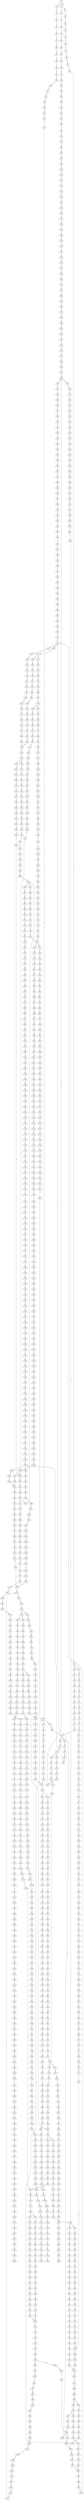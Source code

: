 strict digraph  {
	S0 -> S1 [ label = T ];
	S0 -> S2 [ label = G ];
	S0 -> S3 [ label = C ];
	S1 -> S4 [ label = C ];
	S2 -> S5 [ label = G ];
	S3 -> S6 [ label = A ];
	S4 -> S7 [ label = T ];
	S5 -> S8 [ label = C ];
	S6 -> S9 [ label = C ];
	S7 -> S10 [ label = C ];
	S8 -> S11 [ label = C ];
	S9 -> S12 [ label = G ];
	S10 -> S13 [ label = G ];
	S11 -> S14 [ label = T ];
	S12 -> S15 [ label = A ];
	S13 -> S16 [ label = G ];
	S14 -> S17 [ label = G ];
	S15 -> S18 [ label = G ];
	S16 -> S19 [ label = T ];
	S17 -> S20 [ label = T ];
	S18 -> S21 [ label = T ];
	S19 -> S22 [ label = T ];
	S20 -> S23 [ label = G ];
	S21 -> S24 [ label = G ];
	S22 -> S25 [ label = C ];
	S23 -> S26 [ label = C ];
	S24 -> S27 [ label = T ];
	S25 -> S28 [ label = A ];
	S26 -> S29 [ label = T ];
	S27 -> S30 [ label = C ];
	S28 -> S31 [ label = A ];
	S29 -> S32 [ label = A ];
	S30 -> S33 [ label = T ];
	S31 -> S34 [ label = G ];
	S32 -> S35 [ label = C ];
	S33 -> S36 [ label = T ];
	S33 -> S37 [ label = C ];
	S34 -> S38 [ label = A ];
	S35 -> S39 [ label = C ];
	S36 -> S40 [ label = C ];
	S37 -> S41 [ label = C ];
	S38 -> S42 [ label = C ];
	S39 -> S43 [ label = T ];
	S40 -> S44 [ label = G ];
	S41 -> S45 [ label = G ];
	S42 -> S46 [ label = C ];
	S43 -> S47 [ label = G ];
	S44 -> S48 [ label = G ];
	S45 -> S49 [ label = T ];
	S46 -> S50 [ label = T ];
	S47 -> S51 [ label = T ];
	S48 -> S52 [ label = T ];
	S49 -> S53 [ label = T ];
	S50 -> S54 [ label = T ];
	S51 -> S55 [ label = C ];
	S52 -> S56 [ label = C ];
	S53 -> S57 [ label = C ];
	S54 -> S58 [ label = T ];
	S55 -> S59 [ label = C ];
	S56 -> S60 [ label = C ];
	S57 -> S61 [ label = C ];
	S58 -> S62 [ label = T ];
	S59 -> S63 [ label = T ];
	S60 -> S64 [ label = T ];
	S61 -> S65 [ label = T ];
	S62 -> S66 [ label = T ];
	S63 -> S67 [ label = T ];
	S64 -> S68 [ label = T ];
	S65 -> S69 [ label = T ];
	S66 -> S70 [ label = G ];
	S67 -> S71 [ label = G ];
	S68 -> S72 [ label = G ];
	S69 -> S73 [ label = A ];
	S70 -> S74 [ label = A ];
	S71 -> S75 [ label = A ];
	S71 -> S76 [ label = T ];
	S72 -> S77 [ label = A ];
	S73 -> S78 [ label = A ];
	S74 -> S79 [ label = A ];
	S75 -> S80 [ label = A ];
	S76 -> S81 [ label = A ];
	S77 -> S82 [ label = A ];
	S78 -> S83 [ label = A ];
	S79 -> S84 [ label = C ];
	S80 -> S85 [ label = C ];
	S81 -> S86 [ label = G ];
	S82 -> S85 [ label = C ];
	S83 -> S87 [ label = C ];
	S84 -> S88 [ label = A ];
	S85 -> S89 [ label = T ];
	S85 -> S90 [ label = A ];
	S86 -> S91 [ label = G ];
	S87 -> S92 [ label = A ];
	S88 -> S93 [ label = G ];
	S89 -> S94 [ label = T ];
	S90 -> S95 [ label = G ];
	S91 -> S96 [ label = A ];
	S92 -> S97 [ label = G ];
	S93 -> S98 [ label = T ];
	S94 -> S99 [ label = C ];
	S95 -> S100 [ label = G ];
	S96 -> S101 [ label = G ];
	S97 -> S102 [ label = G ];
	S98 -> S103 [ label = T ];
	S99 -> S104 [ label = A ];
	S100 -> S105 [ label = G ];
	S100 -> S106 [ label = T ];
	S101 -> S107 [ label = A ];
	S102 -> S108 [ label = T ];
	S103 -> S109 [ label = G ];
	S104 -> S110 [ label = A ];
	S105 -> S111 [ label = T ];
	S106 -> S112 [ label = C ];
	S107 -> S113 [ label = G ];
	S108 -> S114 [ label = C ];
	S109 -> S115 [ label = A ];
	S110 -> S116 [ label = C ];
	S111 -> S117 [ label = C ];
	S112 -> S118 [ label = C ];
	S113 -> S119 [ label = G ];
	S114 -> S120 [ label = T ];
	S115 -> S121 [ label = C ];
	S116 -> S122 [ label = C ];
	S116 -> S123 [ label = T ];
	S117 -> S124 [ label = C ];
	S118 -> S125 [ label = C ];
	S119 -> S126 [ label = T ];
	S120 -> S127 [ label = C ];
	S121 -> S128 [ label = T ];
	S122 -> S129 [ label = G ];
	S123 -> S130 [ label = G ];
	S124 -> S131 [ label = G ];
	S125 -> S132 [ label = T ];
	S126 -> S133 [ label = C ];
	S127 -> S134 [ label = T ];
	S128 -> S135 [ label = G ];
	S129 -> S136 [ label = G ];
	S130 -> S137 [ label = G ];
	S130 -> S138 [ label = C ];
	S131 -> S139 [ label = C ];
	S132 -> S140 [ label = T ];
	S133 -> S141 [ label = C ];
	S134 -> S142 [ label = C ];
	S135 -> S143 [ label = T ];
	S136 -> S144 [ label = C ];
	S137 -> S145 [ label = C ];
	S138 -> S146 [ label = C ];
	S139 -> S147 [ label = C ];
	S140 -> S148 [ label = C ];
	S141 -> S149 [ label = C ];
	S142 -> S150 [ label = C ];
	S143 -> S151 [ label = A ];
	S144 -> S152 [ label = C ];
	S145 -> S153 [ label = C ];
	S146 -> S154 [ label = C ];
	S147 -> S155 [ label = G ];
	S148 -> S156 [ label = T ];
	S148 -> S157 [ label = G ];
	S149 -> S158 [ label = A ];
	S149 -> S159 [ label = G ];
	S150 -> S160 [ label = G ];
	S151 -> S161 [ label = C ];
	S152 -> S162 [ label = C ];
	S153 -> S163 [ label = C ];
	S154 -> S164 [ label = T ];
	S155 -> S165 [ label = C ];
	S155 -> S166 [ label = G ];
	S156 -> S167 [ label = C ];
	S157 -> S168 [ label = C ];
	S158 -> S169 [ label = G ];
	S159 -> S170 [ label = G ];
	S160 -> S171 [ label = T ];
	S161 -> S172 [ label = A ];
	S162 -> S173 [ label = A ];
	S163 -> S174 [ label = A ];
	S164 -> S175 [ label = A ];
	S165 -> S176 [ label = A ];
	S166 -> S177 [ label = A ];
	S167 -> S178 [ label = G ];
	S168 -> S179 [ label = A ];
	S169 -> S180 [ label = A ];
	S170 -> S181 [ label = A ];
	S171 -> S182 [ label = A ];
	S172 -> S183 [ label = C ];
	S173 -> S184 [ label = G ];
	S174 -> S185 [ label = G ];
	S175 -> S186 [ label = G ];
	S176 -> S187 [ label = C ];
	S177 -> S188 [ label = A ];
	S178 -> S189 [ label = T ];
	S179 -> S190 [ label = C ];
	S180 -> S191 [ label = G ];
	S181 -> S192 [ label = G ];
	S182 -> S193 [ label = C ];
	S183 -> S194 [ label = T ];
	S184 -> S195 [ label = T ];
	S185 -> S196 [ label = G ];
	S186 -> S197 [ label = G ];
	S187 -> S198 [ label = G ];
	S188 -> S199 [ label = C ];
	S189 -> S200 [ label = A ];
	S190 -> S201 [ label = G ];
	S191 -> S202 [ label = C ];
	S192 -> S203 [ label = G ];
	S193 -> S204 [ label = A ];
	S194 -> S205 [ label = T ];
	S195 -> S206 [ label = T ];
	S196 -> S207 [ label = T ];
	S197 -> S208 [ label = T ];
	S198 -> S209 [ label = C ];
	S199 -> S210 [ label = T ];
	S200 -> S211 [ label = C ];
	S201 -> S212 [ label = T ];
	S202 -> S213 [ label = C ];
	S203 -> S214 [ label = C ];
	S204 -> S215 [ label = T ];
	S205 -> S216 [ label = G ];
	S206 -> S217 [ label = G ];
	S207 -> S218 [ label = G ];
	S208 -> S219 [ label = G ];
	S209 -> S220 [ label = G ];
	S210 -> S221 [ label = G ];
	S211 -> S222 [ label = G ];
	S212 -> S223 [ label = G ];
	S213 -> S224 [ label = A ];
	S214 -> S225 [ label = G ];
	S215 -> S226 [ label = G ];
	S216 -> S227 [ label = G ];
	S217 -> S228 [ label = T ];
	S218 -> S229 [ label = C ];
	S218 -> S230 [ label = G ];
	S219 -> S231 [ label = T ];
	S220 -> S232 [ label = C ];
	S221 -> S233 [ label = C ];
	S222 -> S234 [ label = G ];
	S223 -> S235 [ label = G ];
	S224 -> S236 [ label = C ];
	S225 -> S237 [ label = T ];
	S226 -> S238 [ label = G ];
	S227 -> S239 [ label = A ];
	S228 -> S240 [ label = G ];
	S229 -> S241 [ label = G ];
	S230 -> S242 [ label = G ];
	S231 -> S243 [ label = G ];
	S232 -> S244 [ label = A ];
	S233 -> S245 [ label = A ];
	S234 -> S246 [ label = C ];
	S235 -> S247 [ label = C ];
	S236 -> S248 [ label = G ];
	S237 -> S249 [ label = G ];
	S238 -> S250 [ label = C ];
	S239 -> S251 [ label = G ];
	S240 -> S252 [ label = C ];
	S241 -> S253 [ label = C ];
	S242 -> S254 [ label = C ];
	S243 -> S255 [ label = C ];
	S244 -> S256 [ label = G ];
	S245 -> S257 [ label = A ];
	S246 -> S258 [ label = T ];
	S247 -> S259 [ label = G ];
	S248 -> S260 [ label = G ];
	S249 -> S261 [ label = G ];
	S250 -> S262 [ label = G ];
	S251 -> S263 [ label = A ];
	S252 -> S264 [ label = G ];
	S253 -> S265 [ label = G ];
	S254 -> S266 [ label = T ];
	S255 -> S267 [ label = G ];
	S256 -> S268 [ label = C ];
	S257 -> S269 [ label = C ];
	S258 -> S270 [ label = A ];
	S259 -> S271 [ label = T ];
	S260 -> S272 [ label = T ];
	S261 -> S273 [ label = T ];
	S262 -> S274 [ label = C ];
	S263 -> S275 [ label = C ];
	S264 -> S276 [ label = T ];
	S265 -> S277 [ label = T ];
	S266 -> S278 [ label = T ];
	S267 -> S279 [ label = T ];
	S268 -> S280 [ label = C ];
	S269 -> S281 [ label = C ];
	S270 -> S282 [ label = C ];
	S271 -> S283 [ label = C ];
	S272 -> S284 [ label = T ];
	S273 -> S285 [ label = A ];
	S274 -> S286 [ label = C ];
	S275 -> S287 [ label = C ];
	S276 -> S288 [ label = C ];
	S277 -> S289 [ label = C ];
	S278 -> S290 [ label = C ];
	S279 -> S291 [ label = C ];
	S280 -> S292 [ label = G ];
	S281 -> S293 [ label = A ];
	S282 -> S294 [ label = T ];
	S283 -> S295 [ label = C ];
	S284 -> S296 [ label = A ];
	S285 -> S297 [ label = T ];
	S286 -> S298 [ label = C ];
	S287 -> S299 [ label = C ];
	S288 -> S300 [ label = G ];
	S289 -> S301 [ label = G ];
	S290 -> S302 [ label = G ];
	S291 -> S303 [ label = G ];
	S292 -> S304 [ label = G ];
	S293 -> S305 [ label = G ];
	S294 -> S306 [ label = G ];
	S295 -> S307 [ label = C ];
	S296 -> S308 [ label = C ];
	S297 -> S309 [ label = G ];
	S298 -> S310 [ label = C ];
	S299 -> S311 [ label = C ];
	S300 -> S312 [ label = A ];
	S301 -> S313 [ label = T ];
	S302 -> S314 [ label = A ];
	S303 -> S312 [ label = A ];
	S304 -> S315 [ label = C ];
	S304 -> S316 [ label = T ];
	S305 -> S317 [ label = A ];
	S306 -> S318 [ label = G ];
	S307 -> S319 [ label = C ];
	S308 -> S320 [ label = T ];
	S309 -> S321 [ label = A ];
	S310 -> S322 [ label = C ];
	S311 -> S323 [ label = C ];
	S312 -> S324 [ label = A ];
	S313 -> S325 [ label = G ];
	S314 -> S326 [ label = A ];
	S315 -> S327 [ label = A ];
	S316 -> S328 [ label = G ];
	S317 -> S329 [ label = A ];
	S318 -> S330 [ label = T ];
	S319 -> S331 [ label = A ];
	S320 -> S332 [ label = G ];
	S321 -> S333 [ label = G ];
	S322 -> S334 [ label = A ];
	S323 -> S335 [ label = C ];
	S324 -> S336 [ label = C ];
	S325 -> S337 [ label = C ];
	S326 -> S338 [ label = C ];
	S327 -> S339 [ label = C ];
	S328 -> S340 [ label = G ];
	S329 -> S341 [ label = C ];
	S330 -> S342 [ label = G ];
	S331 -> S343 [ label = C ];
	S332 -> S344 [ label = C ];
	S333 -> S345 [ label = C ];
	S334 -> S346 [ label = C ];
	S335 -> S347 [ label = T ];
	S336 -> S348 [ label = C ];
	S336 -> S349 [ label = A ];
	S337 -> S350 [ label = A ];
	S338 -> S351 [ label = A ];
	S339 -> S352 [ label = T ];
	S340 -> S353 [ label = A ];
	S341 -> S354 [ label = A ];
	S342 -> S355 [ label = C ];
	S343 -> S356 [ label = T ];
	S344 -> S357 [ label = A ];
	S345 -> S358 [ label = G ];
	S346 -> S359 [ label = T ];
	S347 -> S360 [ label = T ];
	S348 -> S361 [ label = T ];
	S349 -> S362 [ label = C ];
	S350 -> S363 [ label = T ];
	S351 -> S364 [ label = C ];
	S352 -> S365 [ label = T ];
	S353 -> S366 [ label = A ];
	S354 -> S367 [ label = G ];
	S355 -> S368 [ label = T ];
	S356 -> S369 [ label = T ];
	S357 -> S370 [ label = G ];
	S358 -> S371 [ label = G ];
	S359 -> S372 [ label = T ];
	S360 -> S373 [ label = C ];
	S361 -> S374 [ label = T ];
	S362 -> S375 [ label = C ];
	S363 -> S376 [ label = C ];
	S364 -> S377 [ label = G ];
	S365 -> S378 [ label = C ];
	S366 -> S379 [ label = G ];
	S367 -> S380 [ label = C ];
	S368 -> S381 [ label = A ];
	S369 -> S382 [ label = G ];
	S370 -> S383 [ label = A ];
	S371 -> S384 [ label = T ];
	S372 -> S385 [ label = T ];
	S373 -> S386 [ label = A ];
	S374 -> S387 [ label = C ];
	S375 -> S388 [ label = C ];
	S376 -> S389 [ label = C ];
	S377 -> S390 [ label = C ];
	S378 -> S391 [ label = A ];
	S379 -> S392 [ label = A ];
	S380 -> S393 [ label = C ];
	S381 -> S394 [ label = C ];
	S382 -> S395 [ label = A ];
	S383 -> S396 [ label = C ];
	S384 -> S397 [ label = C ];
	S385 -> S398 [ label = A ];
	S386 -> S399 [ label = G ];
	S387 -> S400 [ label = G ];
	S388 -> S401 [ label = G ];
	S389 -> S402 [ label = G ];
	S390 -> S403 [ label = G ];
	S391 -> S404 [ label = G ];
	S392 -> S405 [ label = A ];
	S393 -> S406 [ label = G ];
	S394 -> S407 [ label = T ];
	S395 -> S408 [ label = G ];
	S396 -> S409 [ label = G ];
	S397 -> S410 [ label = G ];
	S398 -> S411 [ label = G ];
	S399 -> S412 [ label = A ];
	S400 -> S413 [ label = T ];
	S401 -> S414 [ label = T ];
	S402 -> S415 [ label = C ];
	S403 -> S416 [ label = C ];
	S404 -> S417 [ label = C ];
	S405 -> S418 [ label = C ];
	S406 -> S419 [ label = T ];
	S407 -> S420 [ label = G ];
	S408 -> S421 [ label = C ];
	S409 -> S422 [ label = G ];
	S410 -> S423 [ label = C ];
	S411 -> S424 [ label = C ];
	S412 -> S425 [ label = G ];
	S413 -> S426 [ label = A ];
	S414 -> S427 [ label = A ];
	S415 -> S428 [ label = A ];
	S416 -> S429 [ label = A ];
	S417 -> S430 [ label = C ];
	S418 -> S431 [ label = G ];
	S419 -> S432 [ label = C ];
	S420 -> S433 [ label = T ];
	S421 -> S434 [ label = C ];
	S422 -> S435 [ label = A ];
	S423 -> S436 [ label = A ];
	S424 -> S437 [ label = C ];
	S425 -> S438 [ label = G ];
	S426 -> S439 [ label = C ];
	S427 -> S440 [ label = C ];
	S428 -> S441 [ label = C ];
	S429 -> S442 [ label = C ];
	S430 -> S443 [ label = G ];
	S431 -> S444 [ label = G ];
	S432 -> S445 [ label = C ];
	S433 -> S446 [ label = A ];
	S434 -> S447 [ label = G ];
	S435 -> S448 [ label = C ];
	S436 -> S449 [ label = C ];
	S437 -> S450 [ label = G ];
	S438 -> S451 [ label = T ];
	S439 -> S452 [ label = T ];
	S440 -> S453 [ label = G ];
	S441 -> S454 [ label = G ];
	S442 -> S455 [ label = G ];
	S443 -> S456 [ label = C ];
	S444 -> S457 [ label = C ];
	S445 -> S458 [ label = T ];
	S446 -> S459 [ label = A ];
	S447 -> S460 [ label = C ];
	S448 -> S461 [ label = A ];
	S449 -> S462 [ label = G ];
	S450 -> S463 [ label = T ];
	S451 -> S464 [ label = C ];
	S452 -> S465 [ label = T ];
	S453 -> S466 [ label = T ];
	S454 -> S467 [ label = T ];
	S455 -> S468 [ label = T ];
	S456 -> S469 [ label = C ];
	S457 -> S470 [ label = A ];
	S458 -> S471 [ label = C ];
	S459 -> S472 [ label = C ];
	S460 -> S473 [ label = C ];
	S461 -> S474 [ label = C ];
	S462 -> S475 [ label = C ];
	S463 -> S476 [ label = C ];
	S464 -> S477 [ label = C ];
	S465 -> S478 [ label = C ];
	S466 -> S479 [ label = C ];
	S467 -> S480 [ label = C ];
	S468 -> S481 [ label = C ];
	S469 -> S482 [ label = C ];
	S470 -> S483 [ label = C ];
	S471 -> S484 [ label = T ];
	S472 -> S485 [ label = A ];
	S473 -> S486 [ label = C ];
	S474 -> S487 [ label = A ];
	S475 -> S488 [ label = G ];
	S476 -> S489 [ label = C ];
	S477 -> S490 [ label = C ];
	S478 -> S491 [ label = A ];
	S479 -> S492 [ label = C ];
	S480 -> S493 [ label = G ];
	S481 -> S494 [ label = C ];
	S482 -> S495 [ label = C ];
	S483 -> S496 [ label = C ];
	S483 -> S497 [ label = T ];
	S484 -> S498 [ label = G ];
	S485 -> S499 [ label = C ];
	S486 -> S500 [ label = C ];
	S487 -> S501 [ label = C ];
	S488 -> S502 [ label = C ];
	S489 -> S503 [ label = C ];
	S490 -> S504 [ label = T ];
	S491 -> S505 [ label = A ];
	S492 -> S506 [ label = A ];
	S493 -> S507 [ label = A ];
	S494 -> S508 [ label = A ];
	S495 -> S509 [ label = T ];
	S496 -> S510 [ label = G ];
	S497 -> S511 [ label = G ];
	S498 -> S512 [ label = T ];
	S499 -> S513 [ label = A ];
	S500 -> S509 [ label = T ];
	S501 -> S514 [ label = C ];
	S502 -> S515 [ label = G ];
	S503 -> S516 [ label = A ];
	S504 -> S517 [ label = T ];
	S505 -> S518 [ label = G ];
	S506 -> S519 [ label = G ];
	S507 -> S520 [ label = G ];
	S508 -> S521 [ label = G ];
	S509 -> S522 [ label = T ];
	S509 -> S523 [ label = C ];
	S510 -> S524 [ label = G ];
	S511 -> S525 [ label = G ];
	S512 -> S526 [ label = C ];
	S513 -> S527 [ label = C ];
	S514 -> S528 [ label = T ];
	S515 -> S529 [ label = G ];
	S516 -> S530 [ label = C ];
	S517 -> S148 [ label = C ];
	S518 -> S531 [ label = C ];
	S519 -> S532 [ label = C ];
	S520 -> S533 [ label = C ];
	S521 -> S534 [ label = C ];
	S522 -> S535 [ label = C ];
	S523 -> S536 [ label = C ];
	S524 -> S537 [ label = G ];
	S525 -> S538 [ label = G ];
	S526 -> S539 [ label = G ];
	S527 -> S540 [ label = G ];
	S528 -> S541 [ label = C ];
	S529 -> S542 [ label = C ];
	S530 -> S543 [ label = C ];
	S531 -> S544 [ label = G ];
	S532 -> S545 [ label = G ];
	S533 -> S546 [ label = G ];
	S534 -> S547 [ label = T ];
	S534 -> S545 [ label = G ];
	S535 -> S548 [ label = A ];
	S536 -> S549 [ label = A ];
	S537 -> S550 [ label = A ];
	S538 -> S551 [ label = A ];
	S539 -> S552 [ label = T ];
	S540 -> S553 [ label = C ];
	S541 -> S554 [ label = T ];
	S542 -> S555 [ label = T ];
	S543 -> S556 [ label = A ];
	S544 -> S557 [ label = A ];
	S545 -> S558 [ label = A ];
	S546 -> S559 [ label = A ];
	S547 -> S560 [ label = T ];
	S548 -> S561 [ label = C ];
	S549 -> S562 [ label = C ];
	S550 -> S563 [ label = A ];
	S551 -> S564 [ label = A ];
	S552 -> S565 [ label = G ];
	S553 -> S566 [ label = T ];
	S554 -> S567 [ label = A ];
	S555 -> S568 [ label = G ];
	S556 -> S569 [ label = C ];
	S557 -> S570 [ label = G ];
	S558 -> S571 [ label = G ];
	S559 -> S572 [ label = G ];
	S560 -> S573 [ label = C ];
	S561 -> S574 [ label = G ];
	S562 -> S575 [ label = C ];
	S563 -> S576 [ label = T ];
	S564 -> S577 [ label = C ];
	S565 -> S578 [ label = G ];
	S566 -> S579 [ label = C ];
	S567 -> S580 [ label = G ];
	S568 -> S581 [ label = G ];
	S569 -> S582 [ label = C ];
	S570 -> S583 [ label = T ];
	S571 -> S584 [ label = T ];
	S572 -> S585 [ label = T ];
	S573 -> S586 [ label = A ];
	S574 -> S587 [ label = C ];
	S575 -> S588 [ label = C ];
	S576 -> S589 [ label = T ];
	S577 -> S590 [ label = T ];
	S578 -> S591 [ label = T ];
	S579 -> S592 [ label = C ];
	S580 -> S593 [ label = A ];
	S581 -> S594 [ label = A ];
	S582 -> S595 [ label = G ];
	S583 -> S596 [ label = C ];
	S584 -> S597 [ label = C ];
	S585 -> S598 [ label = C ];
	S586 -> S599 [ label = C ];
	S587 -> S600 [ label = T ];
	S588 -> S601 [ label = G ];
	S589 -> S602 [ label = G ];
	S590 -> S603 [ label = G ];
	S591 -> S604 [ label = A ];
	S592 -> S605 [ label = T ];
	S593 -> S606 [ label = A ];
	S594 -> S607 [ label = A ];
	S595 -> S608 [ label = A ];
	S596 -> S609 [ label = C ];
	S597 -> S610 [ label = C ];
	S597 -> S611 [ label = T ];
	S598 -> S612 [ label = G ];
	S599 -> S613 [ label = G ];
	S600 -> S614 [ label = C ];
	S601 -> S615 [ label = C ];
	S602 -> S616 [ label = A ];
	S603 -> S617 [ label = G ];
	S605 -> S618 [ label = A ];
	S606 -> S619 [ label = C ];
	S607 -> S620 [ label = T ];
	S608 -> S621 [ label = T ];
	S609 -> S622 [ label = C ];
	S610 -> S622 [ label = C ];
	S611 -> S623 [ label = C ];
	S612 -> S624 [ label = A ];
	S613 -> S625 [ label = C ];
	S614 -> S626 [ label = C ];
	S615 -> S627 [ label = C ];
	S616 -> S628 [ label = A ];
	S617 -> S629 [ label = A ];
	S618 -> S630 [ label = G ];
	S619 -> S631 [ label = G ];
	S620 -> S632 [ label = G ];
	S621 -> S633 [ label = C ];
	S622 -> S634 [ label = T ];
	S622 -> S635 [ label = G ];
	S623 -> S636 [ label = G ];
	S624 -> S637 [ label = A ];
	S625 -> S638 [ label = C ];
	S626 -> S639 [ label = G ];
	S627 -> S640 [ label = G ];
	S628 -> S641 [ label = C ];
	S629 -> S642 [ label = C ];
	S630 -> S643 [ label = A ];
	S631 -> S644 [ label = A ];
	S632 -> S645 [ label = G ];
	S633 -> S646 [ label = G ];
	S634 -> S647 [ label = C ];
	S635 -> S648 [ label = C ];
	S636 -> S649 [ label = T ];
	S637 -> S650 [ label = C ];
	S638 -> S651 [ label = C ];
	S639 -> S652 [ label = G ];
	S640 -> S653 [ label = G ];
	S641 -> S654 [ label = C ];
	S642 -> S655 [ label = C ];
	S643 -> S656 [ label = A ];
	S644 -> S657 [ label = G ];
	S645 -> S658 [ label = G ];
	S646 -> S659 [ label = G ];
	S647 -> S660 [ label = C ];
	S648 -> S661 [ label = C ];
	S649 -> S662 [ label = C ];
	S650 -> S663 [ label = C ];
	S651 -> S664 [ label = T ];
	S652 -> S665 [ label = T ];
	S653 -> S666 [ label = T ];
	S654 -> S667 [ label = C ];
	S655 -> S668 [ label = C ];
	S656 -> S669 [ label = C ];
	S657 -> S670 [ label = G ];
	S658 -> S671 [ label = G ];
	S659 -> S672 [ label = T ];
	S660 -> S673 [ label = G ];
	S661 -> S674 [ label = T ];
	S662 -> S675 [ label = T ];
	S663 -> S676 [ label = T ];
	S664 -> S677 [ label = T ];
	S665 -> S678 [ label = T ];
	S666 -> S679 [ label = C ];
	S667 -> S680 [ label = G ];
	S668 -> S681 [ label = G ];
	S669 -> S682 [ label = T ];
	S670 -> S683 [ label = T ];
	S671 -> S684 [ label = T ];
	S672 -> S685 [ label = T ];
	S673 -> S686 [ label = G ];
	S674 -> S687 [ label = G ];
	S675 -> S688 [ label = G ];
	S676 -> S689 [ label = G ];
	S677 -> S690 [ label = C ];
	S678 -> S691 [ label = G ];
	S679 -> S692 [ label = C ];
	S680 -> S693 [ label = T ];
	S681 -> S694 [ label = T ];
	S682 -> S695 [ label = T ];
	S683 -> S696 [ label = G ];
	S684 -> S697 [ label = C ];
	S685 -> S698 [ label = C ];
	S686 -> S699 [ label = T ];
	S687 -> S700 [ label = T ];
	S688 -> S701 [ label = T ];
	S689 -> S702 [ label = T ];
	S690 -> S703 [ label = A ];
	S691 -> S704 [ label = C ];
	S692 -> S705 [ label = C ];
	S693 -> S706 [ label = C ];
	S694 -> S707 [ label = C ];
	S695 -> S708 [ label = C ];
	S696 -> S709 [ label = T ];
	S697 -> S710 [ label = C ];
	S698 -> S711 [ label = C ];
	S699 -> S712 [ label = C ];
	S700 -> S713 [ label = C ];
	S701 -> S714 [ label = T ];
	S702 -> S715 [ label = C ];
	S703 -> S716 [ label = T ];
	S704 -> S717 [ label = A ];
	S705 -> S718 [ label = A ];
	S706 -> S719 [ label = T ];
	S707 -> S720 [ label = T ];
	S708 -> S721 [ label = A ];
	S709 -> S722 [ label = C ];
	S710 -> S723 [ label = G ];
	S711 -> S724 [ label = A ];
	S712 -> S725 [ label = T ];
	S713 -> S726 [ label = G ];
	S714 -> S727 [ label = C ];
	S715 -> S728 [ label = G ];
	S716 -> S729 [ label = C ];
	S717 -> S730 [ label = C ];
	S718 -> S731 [ label = G ];
	S719 -> S732 [ label = C ];
	S720 -> S733 [ label = C ];
	S721 -> S734 [ label = A ];
	S722 -> S735 [ label = C ];
	S723 -> S736 [ label = C ];
	S724 -> S737 [ label = G ];
	S725 -> S738 [ label = G ];
	S726 -> S739 [ label = C ];
	S727 -> S740 [ label = C ];
	S728 -> S741 [ label = C ];
	S729 -> S742 [ label = C ];
	S730 -> S743 [ label = T ];
	S731 -> S744 [ label = T ];
	S732 -> S745 [ label = G ];
	S733 -> S745 [ label = G ];
	S734 -> S116 [ label = C ];
	S735 -> S746 [ label = C ];
	S736 -> S747 [ label = C ];
	S737 -> S748 [ label = T ];
	S738 -> S749 [ label = G ];
	S739 -> S750 [ label = G ];
	S740 -> S751 [ label = G ];
	S741 -> S752 [ label = G ];
	S742 -> S753 [ label = A ];
	S743 -> S754 [ label = G ];
	S744 -> S755 [ label = G ];
	S745 -> S756 [ label = G ];
	S746 -> S757 [ label = T ];
	S747 -> S155 [ label = G ];
	S748 -> S758 [ label = G ];
	S749 -> S759 [ label = A ];
	S750 -> S760 [ label = C ];
	S751 -> S761 [ label = T ];
	S752 -> S760 [ label = C ];
	S753 -> S762 [ label = G ];
	S754 -> S763 [ label = G ];
	S755 -> S764 [ label = G ];
	S756 -> S765 [ label = C ];
	S757 -> S766 [ label = G ];
	S758 -> S767 [ label = G ];
	S759 -> S768 [ label = G ];
	S760 -> S769 [ label = G ];
	S760 -> S770 [ label = A ];
	S761 -> S771 [ label = G ];
	S762 -> S772 [ label = A ];
	S763 -> S773 [ label = T ];
	S764 -> S774 [ label = T ];
	S765 -> S775 [ label = A ];
	S766 -> S776 [ label = T ];
	S767 -> S777 [ label = T ];
	S768 -> S778 [ label = G ];
	S769 -> S779 [ label = A ];
	S770 -> S780 [ label = A ];
	S771 -> S781 [ label = G ];
	S772 -> S782 [ label = A ];
	S773 -> S783 [ label = C ];
	S774 -> S784 [ label = C ];
	S775 -> S785 [ label = C ];
	S776 -> S786 [ label = C ];
	S777 -> S787 [ label = C ];
	S778 -> S788 [ label = G ];
	S779 -> S789 [ label = G ];
	S780 -> S790 [ label = C ];
	S781 -> S791 [ label = C ];
	S782 -> S792 [ label = C ];
	S783 -> S793 [ label = G ];
	S784 -> S794 [ label = G ];
	S785 -> S795 [ label = C ];
	S786 -> S796 [ label = C ];
	S787 -> S794 [ label = G ];
	S788 -> S797 [ label = T ];
	S789 -> S798 [ label = C ];
	S790 -> S799 [ label = C ];
	S791 -> S800 [ label = C ];
	S792 -> S801 [ label = C ];
	S793 -> S802 [ label = T ];
	S794 -> S803 [ label = T ];
	S795 -> S804 [ label = G ];
	S796 -> S805 [ label = T ];
	S797 -> S806 [ label = G ];
	S798 -> S807 [ label = A ];
	S799 -> S808 [ label = C ];
	S800 -> S809 [ label = C ];
	S801 -> S810 [ label = A ];
	S801 -> S811 [ label = G ];
	S802 -> S812 [ label = C ];
	S803 -> S813 [ label = C ];
	S804 -> S814 [ label = A ];
	S805 -> S815 [ label = A ];
	S806 -> S816 [ label = T ];
	S807 -> S817 [ label = G ];
	S808 -> S818 [ label = G ];
	S809 -> S819 [ label = G ];
	S810 -> S820 [ label = G ];
	S810 -> S821 [ label = C ];
	S811 -> S822 [ label = G ];
	S812 -> S823 [ label = C ];
	S813 -> S824 [ label = C ];
	S814 -> S825 [ label = G ];
	S814 -> S826 [ label = A ];
	S815 -> S827 [ label = C ];
	S816 -> S828 [ label = T ];
	S817 -> S829 [ label = T ];
	S818 -> S830 [ label = T ];
	S819 -> S831 [ label = T ];
	S820 -> S832 [ label = A ];
	S821 -> S833 [ label = C ];
	S822 -> S834 [ label = A ];
	S823 -> S835 [ label = G ];
	S824 -> S835 [ label = G ];
	S825 -> S836 [ label = T ];
	S826 -> S837 [ label = T ];
	S827 -> S838 [ label = T ];
	S828 -> S839 [ label = C ];
	S829 -> S840 [ label = G ];
	S830 -> S841 [ label = A ];
	S831 -> S842 [ label = C ];
	S832 -> S843 [ label = C ];
	S833 -> S844 [ label = A ];
	S834 -> S845 [ label = C ];
	S835 -> S846 [ label = T ];
	S836 -> S847 [ label = C ];
	S837 -> S848 [ label = G ];
	S838 -> S849 [ label = A ];
	S839 -> S850 [ label = C ];
	S840 -> S851 [ label = C ];
	S841 -> S852 [ label = C ];
	S842 -> S853 [ label = C ];
	S843 -> S854 [ label = T ];
	S844 -> S855 [ label = C ];
	S845 -> S856 [ label = G ];
	S846 -> S857 [ label = C ];
	S847 -> S858 [ label = C ];
	S848 -> S859 [ label = T ];
	S849 -> S860 [ label = C ];
	S850 -> S861 [ label = A ];
	S851 -> S862 [ label = A ];
	S852 -> S863 [ label = A ];
	S853 -> S864 [ label = A ];
	S854 -> S865 [ label = C ];
	S855 -> S866 [ label = C ];
	S856 -> S867 [ label = C ];
	S857 -> S868 [ label = A ];
	S858 -> S869 [ label = A ];
	S858 -> S870 [ label = T ];
	S859 -> S871 [ label = A ];
	S860 -> S872 [ label = C ];
	S861 -> S873 [ label = G ];
	S862 -> S874 [ label = A ];
	S863 -> S875 [ label = G ];
	S864 -> S876 [ label = G ];
	S865 -> S877 [ label = C ];
	S866 -> S878 [ label = C ];
	S867 -> S879 [ label = C ];
	S868 -> S880 [ label = C ];
	S869 -> S881 [ label = G ];
	S870 -> S882 [ label = C ];
	S871 -> S883 [ label = G ];
	S872 -> S884 [ label = A ];
	S873 -> S885 [ label = C ];
	S874 -> S886 [ label = C ];
	S875 -> S887 [ label = C ];
	S876 -> S888 [ label = T ];
	S877 -> S889 [ label = C ];
	S878 -> S890 [ label = C ];
	S879 -> S891 [ label = C ];
	S880 -> S892 [ label = C ];
	S881 -> S893 [ label = T ];
	S881 -> S894 [ label = C ];
	S882 -> S895 [ label = G ];
	S883 -> S896 [ label = T ];
	S884 -> S897 [ label = G ];
	S885 -> S898 [ label = A ];
	S886 -> S899 [ label = A ];
	S887 -> S900 [ label = A ];
	S888 -> S901 [ label = A ];
	S889 -> S902 [ label = A ];
	S890 -> S903 [ label = T ];
	S891 -> S904 [ label = A ];
	S892 -> S905 [ label = C ];
	S892 -> S906 [ label = G ];
	S893 -> S907 [ label = A ];
	S894 -> S908 [ label = T ];
	S895 -> S909 [ label = A ];
	S896 -> S910 [ label = T ];
	S897 -> S911 [ label = G ];
	S898 -> S912 [ label = G ];
	S899 -> S913 [ label = G ];
	S900 -> S914 [ label = G ];
	S901 -> S915 [ label = G ];
	S902 -> S916 [ label = T ];
	S903 -> S917 [ label = T ];
	S904 -> S918 [ label = T ];
	S905 -> S919 [ label = T ];
	S906 -> S920 [ label = A ];
	S907 -> S921 [ label = G ];
	S908 -> S922 [ label = T ];
	S909 -> S923 [ label = A ];
	S910 -> S924 [ label = T ];
	S911 -> S925 [ label = A ];
	S912 -> S926 [ label = A ];
	S913 -> S927 [ label = C ];
	S914 -> S928 [ label = G ];
	S915 -> S929 [ label = C ];
	S916 -> S930 [ label = C ];
	S917 -> S931 [ label = C ];
	S918 -> S932 [ label = C ];
	S919 -> S933 [ label = G ];
	S920 -> S934 [ label = A ];
	S920 -> S935 [ label = G ];
	S921 -> S936 [ label = G ];
	S922 -> S573 [ label = C ];
	S923 -> S937 [ label = C ];
	S924 -> S938 [ label = C ];
	S925 -> S939 [ label = G ];
	S926 -> S940 [ label = T ];
	S927 -> S941 [ label = T ];
	S928 -> S942 [ label = T ];
	S929 -> S943 [ label = T ];
	S930 -> S944 [ label = T ];
	S931 -> S945 [ label = C ];
	S931 -> S946 [ label = G ];
	S932 -> S947 [ label = G ];
	S933 -> S948 [ label = T ];
	S934 -> S949 [ label = T ];
	S935 -> S950 [ label = T ];
	S936 -> S951 [ label = G ];
	S937 -> S952 [ label = T ];
	S938 -> S953 [ label = A ];
	S939 -> S954 [ label = A ];
	S940 -> S955 [ label = A ];
	S941 -> S956 [ label = A ];
	S942 -> S957 [ label = G ];
	S943 -> S958 [ label = C ];
	S944 -> S959 [ label = G ];
	S945 -> S960 [ label = T ];
	S946 -> S961 [ label = A ];
	S947 -> S962 [ label = T ];
	S948 -> S963 [ label = C ];
	S949 -> S964 [ label = C ];
	S950 -> S965 [ label = C ];
	S951 -> S966 [ label = T ];
	S952 -> S967 [ label = T ];
	S953 -> S968 [ label = C ];
	S954 -> S969 [ label = G ];
	S955 -> S970 [ label = A ];
	S956 -> S971 [ label = C ];
	S957 -> S972 [ label = C ];
	S958 -> S973 [ label = C ];
	S959 -> S974 [ label = C ];
	S960 -> S975 [ label = G ];
	S961 -> S976 [ label = T ];
	S962 -> S977 [ label = C ];
	S963 -> S978 [ label = C ];
	S964 -> S979 [ label = C ];
	S965 -> S858 [ label = C ];
	S966 -> S980 [ label = C ];
	S967 -> S981 [ label = C ];
	S968 -> S982 [ label = T ];
	S969 -> S983 [ label = T ];
	S970 -> S984 [ label = A ];
	S971 -> S985 [ label = G ];
	S972 -> S986 [ label = A ];
	S973 -> S987 [ label = A ];
	S974 -> S988 [ label = C ];
	S975 -> S989 [ label = T ];
	S976 -> S990 [ label = C ];
	S977 -> S991 [ label = C ];
	S978 -> S992 [ label = T ];
	S979 -> S993 [ label = T ];
	S980 -> S994 [ label = A ];
	S981 -> S995 [ label = A ];
	S982 -> S996 [ label = C ];
	S983 -> S997 [ label = C ];
	S984 -> S998 [ label = A ];
	S985 -> S999 [ label = A ];
	S986 -> S1000 [ label = C ];
	S987 -> S1001 [ label = C ];
	S988 -> S1002 [ label = A ];
	S989 -> S1003 [ label = C ];
	S990 -> S1004 [ label = G ];
	S991 -> S1005 [ label = T ];
	S992 -> S1006 [ label = T ];
	S993 -> S1007 [ label = C ];
	S994 -> S1008 [ label = C ];
	S995 -> S1009 [ label = A ];
	S996 -> S1010 [ label = C ];
	S997 -> S1011 [ label = A ];
	S998 -> S1012 [ label = A ];
	S999 -> S1013 [ label = G ];
	S1000 -> S1014 [ label = G ];
	S1001 -> S1015 [ label = C ];
	S1002 -> S1016 [ label = G ];
	S1003 -> S1017 [ label = C ];
	S1004 -> S1018 [ label = T ];
	S1005 -> S1019 [ label = C ];
	S1006 -> S71 [ label = G ];
	S1007 -> S1020 [ label = G ];
	S1008 -> S1021 [ label = T ];
	S1009 -> S116 [ label = C ];
	S1010 -> S1022 [ label = T ];
	S1011 -> S1023 [ label = G ];
	S1012 -> S1024 [ label = C ];
	S1013 -> S1025 [ label = A ];
	S1014 -> S1026 [ label = C ];
	S1015 -> S1027 [ label = G ];
	S1016 -> S1028 [ label = T ];
	S1017 -> S1029 [ label = T ];
	S1018 -> S1030 [ label = T ];
	S1019 -> S1031 [ label = T ];
	S1020 -> S1032 [ label = A ];
	S1021 -> S1033 [ label = C ];
	S1022 -> S1034 [ label = T ];
	S1023 -> S1035 [ label = G ];
	S1024 -> S1036 [ label = T ];
	S1025 -> S1037 [ label = A ];
	S1026 -> S1038 [ label = G ];
	S1027 -> S1039 [ label = G ];
	S1028 -> S1040 [ label = C ];
	S1029 -> S1041 [ label = T ];
	S1030 -> S1042 [ label = T ];
	S1031 -> S1043 [ label = T ];
	S1032 -> S1044 [ label = A ];
	S1033 -> S1045 [ label = G ];
	S1034 -> S1046 [ label = T ];
	S1035 -> S1047 [ label = A ];
	S1036 -> S1048 [ label = T ];
	S1037 -> S1049 [ label = C ];
	S1038 -> S1050 [ label = G ];
	S1039 -> S1051 [ label = A ];
	S1040 -> S1052 [ label = G ];
	S1041 -> S71 [ label = G ];
	S1042 -> S1053 [ label = G ];
	S1043 -> S1054 [ label = C ];
	S1044 -> S1055 [ label = C ];
	S1045 -> S1056 [ label = C ];
	S1046 -> S1057 [ label = C ];
	S1047 -> S1058 [ label = C ];
	S1048 -> S1059 [ label = T ];
	S1049 -> S1060 [ label = T ];
	S1050 -> S1061 [ label = T ];
	S1051 -> S1062 [ label = C ];
	S1052 -> S1063 [ label = T ];
	S1053 -> S1064 [ label = T ];
	S1054 -> S1065 [ label = T ];
	S1055 -> S952 [ label = T ];
	S1056 -> S1066 [ label = T ];
	S1057 -> S1067 [ label = A ];
	S1058 -> S1068 [ label = C ];
	S1059 -> S1069 [ label = G ];
	S1060 -> S1070 [ label = G ];
	S1061 -> S1071 [ label = G ];
	S1062 -> S1072 [ label = G ];
	S1063 -> S1073 [ label = A ];
	S1064 -> S1074 [ label = A ];
	S1065 -> S1075 [ label = C ];
	S1066 -> S1076 [ label = T ];
	S1067 -> S1077 [ label = T ];
	S1068 -> S1078 [ label = A ];
	S1069 -> S1079 [ label = C ];
	S1070 -> S1080 [ label = G ];
	S1071 -> S1081 [ label = C ];
	S1072 -> S1082 [ label = T ];
	S1073 -> S1083 [ label = A ];
	S1074 -> S1084 [ label = G ];
	S1075 -> S1085 [ label = G ];
	S1076 -> S1086 [ label = C ];
	S1077 -> S1087 [ label = C ];
	S1078 -> S1088 [ label = G ];
	S1079 -> S1089 [ label = C ];
	S1080 -> S1090 [ label = C ];
	S1081 -> S1091 [ label = C ];
	S1082 -> S1092 [ label = C ];
	S1083 -> S1093 [ label = G ];
	S1084 -> S1094 [ label = G ];
	S1085 -> S1095 [ label = G ];
	S1086 -> S1096 [ label = A ];
	S1087 -> S1097 [ label = C ];
	S1088 -> S1098 [ label = T ];
	S1089 -> S1099 [ label = G ];
	S1090 -> S1100 [ label = G ];
	S1091 -> S1101 [ label = G ];
	S1092 -> S1102 [ label = G ];
	S1093 -> S1103 [ label = A ];
	S1094 -> S1104 [ label = A ];
	S1095 -> S1105 [ label = A ];
	S1096 -> S1106 [ label = T ];
	S1097 -> S1107 [ label = A ];
	S1098 -> S1108 [ label = C ];
	S1099 -> S1109 [ label = T ];
	S1100 -> S1110 [ label = C ];
	S1101 -> S1111 [ label = C ];
	S1102 -> S1112 [ label = T ];
	S1103 -> S1113 [ label = C ];
	S1104 -> S1114 [ label = A ];
	S1105 -> S1115 [ label = G ];
	S1106 -> S1116 [ label = C ];
	S1107 -> S1117 [ label = G ];
	S1108 -> S1118 [ label = T ];
	S1109 -> S1119 [ label = A ];
	S1110 -> S1120 [ label = A ];
	S1111 -> S1121 [ label = A ];
	S1112 -> S1122 [ label = G ];
	S1113 -> S1123 [ label = G ];
	S1114 -> S1124 [ label = A ];
	S1115 -> S1125 [ label = A ];
	S1116 -> S1126 [ label = C ];
	S1117 -> S772 [ label = A ];
	S1118 -> S1127 [ label = C ];
	S1119 -> S1128 [ label = G ];
	S1120 -> S1129 [ label = G ];
	S1121 -> S1130 [ label = A ];
	S1122 -> S1131 [ label = A ];
	S1123 -> S1132 [ label = G ];
	S1124 -> S1133 [ label = G ];
	S1125 -> S1134 [ label = G ];
	S1126 -> S1135 [ label = A ];
	S1127 -> S1136 [ label = T ];
	S1128 -> S1137 [ label = C ];
	S1129 -> S1138 [ label = C ];
	S1130 -> S1139 [ label = C ];
	S1131 -> S1140 [ label = C ];
	S1132 -> S1141 [ label = C ];
	S1133 -> S1142 [ label = G ];
	S1134 -> S1143 [ label = G ];
	S1135 -> S762 [ label = G ];
	S1136 -> S1144 [ label = G ];
	S1137 -> S1145 [ label = C ];
	S1138 -> S1146 [ label = G ];
	S1139 -> S1147 [ label = C ];
	S1140 -> S1148 [ label = C ];
	S1141 -> S1149 [ label = T ];
	S1142 -> S1150 [ label = T ];
	S1143 -> S1151 [ label = T ];
	S1144 -> S1152 [ label = T ];
	S1145 -> S1153 [ label = G ];
	S1146 -> S1154 [ label = G ];
	S1147 -> S1155 [ label = A ];
	S1148 -> S1156 [ label = G ];
	S1149 -> S1157 [ label = C ];
	S1150 -> S1158 [ label = C ];
	S1151 -> S1159 [ label = C ];
	S1152 -> S1160 [ label = A ];
	S1153 -> S1161 [ label = G ];
	S1154 -> S1162 [ label = G ];
	S1155 -> S1163 [ label = G ];
	S1156 -> S1164 [ label = G ];
	S1157 -> S1165 [ label = T ];
	S1158 -> S1166 [ label = C ];
	S1159 -> S141 [ label = C ];
	S1161 -> S1167 [ label = T ];
	S1162 -> S1168 [ label = T ];
	S1163 -> S1169 [ label = T ];
	S1164 -> S1170 [ label = T ];
	S1165 -> S1171 [ label = C ];
	S1166 -> S1172 [ label = C ];
	S1167 -> S1173 [ label = G ];
	S1168 -> S1174 [ label = G ];
	S1169 -> S1175 [ label = C ];
	S1170 -> S1176 [ label = C ];
	S1171 -> S1177 [ label = G ];
	S1172 -> S1178 [ label = G ];
	S1173 -> S1179 [ label = A ];
	S1174 -> S1180 [ label = C ];
	S1175 -> S1181 [ label = G ];
	S1176 -> S1182 [ label = G ];
	S1177 -> S1183 [ label = A ];
	S1178 -> S1184 [ label = A ];
	S1179 -> S1185 [ label = C ];
	S1180 -> S1186 [ label = C ];
	S1181 -> S1187 [ label = C ];
	S1182 -> S1188 [ label = C ];
	S1183 -> S1189 [ label = A ];
	S1184 -> S1190 [ label = A ];
	S1185 -> S1191 [ label = G ];
	S1186 -> S1192 [ label = G ];
	S1187 -> S1193 [ label = G ];
	S1188 -> S1194 [ label = G ];
	S1189 -> S1195 [ label = G ];
	S1190 -> S1196 [ label = G ];
	S1191 -> S1197 [ label = T ];
	S1192 -> S1198 [ label = C ];
	S1193 -> S1199 [ label = C ];
	S1194 -> S1200 [ label = T ];
	S1195 -> S1201 [ label = T ];
	S1196 -> S1202 [ label = T ];
	S1197 -> S1203 [ label = G ];
	S1198 -> S1204 [ label = C ];
	S1199 -> S1205 [ label = A ];
	S1200 -> S1206 [ label = A ];
	S1201 -> S1207 [ label = C ];
	S1202 -> S1208 [ label = C ];
	S1203 -> S1209 [ label = G ];
	S1204 -> S1210 [ label = G ];
	S1205 -> S1211 [ label = G ];
	S1206 -> S1212 [ label = G ];
	S1207 -> S1213 [ label = G ];
	S1208 -> S1214 [ label = G ];
	S1209 -> S1215 [ label = G ];
	S1210 -> S1216 [ label = G ];
	S1211 -> S1217 [ label = C ];
	S1212 -> S1218 [ label = C ];
	S1213 -> S1219 [ label = C ];
	S1214 -> S1220 [ label = A ];
	S1215 -> S1221 [ label = T ];
	S1216 -> S1222 [ label = T ];
	S1217 -> S1223 [ label = C ];
	S1218 -> S1224 [ label = C ];
	S1219 -> S1225 [ label = G ];
	S1220 -> S1226 [ label = G ];
	S1221 -> S1227 [ label = A ];
	S1222 -> S1228 [ label = G ];
	S1223 -> S292 [ label = G ];
	S1224 -> S1229 [ label = G ];
	S1225 -> S1230 [ label = G ];
	S1226 -> S1231 [ label = G ];
	S1227 -> S1232 [ label = C ];
	S1228 -> S1233 [ label = G ];
	S1229 -> S1234 [ label = C ];
	S1230 -> S1235 [ label = C ];
	S1231 -> S1236 [ label = T ];
	S1232 -> S1237 [ label = T ];
	S1233 -> S1238 [ label = T ];
	S1234 -> S1239 [ label = T ];
	S1235 -> S1240 [ label = T ];
	S1236 -> S1241 [ label = A ];
	S1237 -> S1242 [ label = A ];
	S1238 -> S1243 [ label = G ];
	S1239 -> S1244 [ label = G ];
	S1240 -> S1245 [ label = A ];
	S1241 -> S1246 [ label = T ];
	S1242 -> S1247 [ label = T ];
	S1243 -> S1248 [ label = G ];
	S1244 -> S1249 [ label = G ];
	S1245 -> S1250 [ label = T ];
	S1246 -> S1251 [ label = A ];
	S1247 -> S1252 [ label = T ];
	S1248 -> S1253 [ label = A ];
	S1249 -> S1254 [ label = A ];
	S1250 -> S1255 [ label = A ];
	S1251 -> S1256 [ label = A ];
	S1252 -> S1257 [ label = G ];
	S1253 -> S1258 [ label = A ];
	S1254 -> S1259 [ label = A ];
	S1255 -> S1260 [ label = G ];
	S1256 -> S1261 [ label = G ];
	S1257 -> S1262 [ label = G ];
	S1258 -> S1263 [ label = C ];
	S1259 -> S1264 [ label = G ];
	S1260 -> S1265 [ label = T ];
	S1261 -> S1266 [ label = T ];
	S1262 -> S1267 [ label = A ];
	S1263 -> S1268 [ label = C ];
	S1264 -> S1269 [ label = A ];
	S1265 -> S1270 [ label = A ];
	S1266 -> S1271 [ label = C ];
	S1267 -> S1272 [ label = A ];
	S1268 -> S1273 [ label = T ];
	S1269 -> S1274 [ label = A ];
	S1270 -> S1275 [ label = G ];
	S1271 -> S1276 [ label = G ];
	S1272 -> S1277 [ label = C ];
	S1273 -> S1278 [ label = C ];
	S1274 -> S1279 [ label = C ];
	S1275 -> S1280 [ label = C ];
	S1276 -> S1281 [ label = T ];
	S1277 -> S1282 [ label = G ];
	S1278 -> S1283 [ label = G ];
	S1279 -> S431 [ label = G ];
	S1280 -> S1284 [ label = C ];
	S1281 -> S1285 [ label = G ];
	S1282 -> S1286 [ label = G ];
	S1283 -> S1287 [ label = G ];
	S1284 -> S1288 [ label = G ];
	S1285 -> S1289 [ label = G ];
	S1286 -> S1290 [ label = T ];
	S1287 -> S1291 [ label = C ];
	S1288 -> S1292 [ label = A ];
	S1289 -> S1293 [ label = T ];
	S1290 -> S1294 [ label = A ];
	S1291 -> S1295 [ label = A ];
	S1292 -> S1296 [ label = A ];
	S1293 -> S1297 [ label = A ];
	S1294 -> S1298 [ label = C ];
	S1295 -> S1299 [ label = C ];
	S1296 -> S1300 [ label = A ];
	S1297 -> S1301 [ label = C ];
	S1298 -> S1302 [ label = G ];
	S1299 -> S1303 [ label = G ];
	S1300 -> S1304 [ label = C ];
	S1301 -> S1305 [ label = C ];
	S1302 -> S1306 [ label = A ];
	S1303 -> S1307 [ label = C ];
	S1304 -> S1308 [ label = C ];
	S1305 -> S1309 [ label = G ];
	S1306 -> S1310 [ label = A ];
	S1307 -> S1311 [ label = G ];
	S1308 -> S1312 [ label = C ];
	S1309 -> S1313 [ label = G ];
	S1310 -> S1314 [ label = G ];
	S1311 -> S1315 [ label = C ];
	S1312 -> S1316 [ label = C ];
	S1313 -> S1317 [ label = T ];
	S1314 -> S1318 [ label = A ];
	S1315 -> S1319 [ label = G ];
	S1316 -> S1320 [ label = G ];
	S1317 -> S1321 [ label = G ];
	S1318 -> S1322 [ label = A ];
	S1319 -> S1323 [ label = C ];
	S1320 -> S1324 [ label = A ];
	S1321 -> S1325 [ label = G ];
	S1322 -> S1326 [ label = G ];
	S1323 -> S1327 [ label = G ];
	S1324 -> S1328 [ label = C ];
	S1325 -> S1329 [ label = T ];
	S1326 -> S1330 [ label = T ];
	S1327 -> S1331 [ label = T ];
	S1328 -> S1332 [ label = T ];
	S1329 -> S1333 [ label = T ];
	S1330 -> S1334 [ label = G ];
	S1331 -> S1335 [ label = C ];
	S1332 -> S1336 [ label = A ];
	S1333 -> S1337 [ label = A ];
	S1334 -> S1338 [ label = T ];
	S1335 -> S1339 [ label = G ];
	S1336 -> S1340 [ label = G ];
	S1337 -> S1341 [ label = G ];
	S1338 -> S1342 [ label = C ];
	S1339 -> S1343 [ label = A ];
	S1340 -> S1344 [ label = A ];
	S1341 -> S1345 [ label = A ];
	S1342 -> S1346 [ label = C ];
	S1343 -> S1347 [ label = C ];
	S1344 -> S1348 [ label = A ];
	S1345 -> S1349 [ label = A ];
	S1346 -> S1350 [ label = T ];
	S1347 -> S1351 [ label = G ];
	S1348 -> S1352 [ label = T ];
	S1349 -> S1353 [ label = G ];
	S1350 -> S1354 [ label = G ];
	S1351 -> S1355 [ label = C ];
	S1352 -> S1356 [ label = C ];
	S1353 -> S1357 [ label = G ];
	S1354 -> S1358 [ label = G ];
	S1355 -> S1359 [ label = G ];
	S1356 -> S1360 [ label = G ];
	S1357 -> S1361 [ label = G ];
	S1358 -> S1362 [ label = C ];
	S1359 -> S1363 [ label = C ];
	S1360 -> S1364 [ label = G ];
	S1361 -> S1365 [ label = G ];
	S1362 -> S1366 [ label = C ];
	S1363 -> S1367 [ label = C ];
	S1364 -> S1368 [ label = G ];
	S1365 -> S1369 [ label = G ];
	S1366 -> S1370 [ label = T ];
	S1367 -> S1371 [ label = T ];
	S1368 -> S1372 [ label = T ];
	S1369 -> S1373 [ label = T ];
	S1370 -> S1374 [ label = G ];
	S1371 -> S1375 [ label = C ];
	S1372 -> S1376 [ label = A ];
	S1373 -> S1377 [ label = C ];
	S1374 -> S1378 [ label = G ];
	S1375 -> S1379 [ label = G ];
	S1376 -> S1380 [ label = T ];
	S1377 -> S1381 [ label = C ];
	S1378 -> S1382 [ label = G ];
	S1379 -> S1383 [ label = G ];
	S1380 -> S1384 [ label = C ];
	S1381 -> S1385 [ label = G ];
	S1382 -> S1386 [ label = T ];
	S1383 -> S1387 [ label = G ];
	S1384 -> S1388 [ label = C ];
	S1385 -> S1389 [ label = T ];
	S1386 -> S1390 [ label = C ];
	S1387 -> S1391 [ label = C ];
	S1388 -> S1392 [ label = C ];
	S1389 -> S1393 [ label = C ];
	S1390 -> S1394 [ label = C ];
	S1391 -> S1395 [ label = T ];
	S1392 -> S1396 [ label = G ];
	S1393 -> S1397 [ label = G ];
	S1394 -> S1398 [ label = C ];
	S1395 -> S1399 [ label = C ];
	S1396 -> S1400 [ label = A ];
	S1397 -> S1401 [ label = G ];
	S1398 -> S1402 [ label = G ];
	S1399 -> S1403 [ label = A ];
	S1400 -> S1404 [ label = A ];
	S1401 -> S1405 [ label = A ];
	S1402 -> S1406 [ label = A ];
	S1403 -> S1407 [ label = C ];
	S1404 -> S1408 [ label = A ];
	S1405 -> S1409 [ label = A ];
	S1406 -> S1410 [ label = G ];
	S1407 -> S1411 [ label = G ];
	S1408 -> S1412 [ label = G ];
	S1409 -> S1413 [ label = C ];
	S1410 -> S1414 [ label = T ];
	S1411 -> S1415 [ label = T ];
	S1412 -> S1416 [ label = T ];
	S1413 -> S1417 [ label = T ];
	S1414 -> S1418 [ label = C ];
	S1415 -> S1419 [ label = C ];
	S1416 -> S1420 [ label = G ];
	S1417 -> S1421 [ label = A ];
	S1418 -> S1422 [ label = C ];
	S1419 -> S1423 [ label = C ];
	S1420 -> S1424 [ label = T ];
	S1421 -> S1425 [ label = C ];
	S1422 -> S1426 [ label = A ];
	S1423 -> S1427 [ label = A ];
	S1424 -> S1428 [ label = C ];
	S1425 -> S1429 [ label = A ];
	S1426 -> S881 [ label = G ];
	S1427 -> S1430 [ label = G ];
	S1428 -> S1431 [ label = G ];
	S1429 -> S1432 [ label = A ];
	S1430 -> S534 [ label = C ];
	S1431 -> S1433 [ label = T ];
	S1432 -> S1434 [ label = C ];
	S1433 -> S1435 [ label = C ];
	S1434 -> S1436 [ label = G ];
	S1435 -> S1437 [ label = G ];
	S1436 -> S1438 [ label = A ];
	S1437 -> S1439 [ label = G ];
	S1438 -> S1440 [ label = A ];
	S1439 -> S1441 [ label = A ];
	S1440 -> S1442 [ label = A ];
	S1441 -> S1443 [ label = A ];
	S1442 -> S1444 [ label = A ];
	S1443 -> S1445 [ label = C ];
	S1444 -> S1446 [ label = C ];
	S1445 -> S1447 [ label = A ];
	S1446 -> S1448 [ label = A ];
	S1447 -> S1449 [ label = G ];
	S1448 -> S1450 [ label = G ];
	S1449 -> S1451 [ label = G ];
	S1450 -> S1452 [ label = A ];
	S1451 -> S1453 [ label = A ];
	S1452 -> S1454 [ label = A ];
	S1453 -> S1455 [ label = A ];
	S1454 -> S1456 [ label = G ];
	S1455 -> S1457 [ label = T ];
	S1456 -> S1458 [ label = G ];
	S1457 -> S1459 [ label = A ];
	S1458 -> S1460 [ label = G ];
	S1459 -> S1461 [ label = G ];
	S1460 -> S1462 [ label = G ];
	S1461 -> S1463 [ label = T ];
	S1462 -> S1464 [ label = T ];
	S1463 -> S1465 [ label = C ];
	S1464 -> S1466 [ label = C ];
	S1465 -> S1467 [ label = T ];
	S1466 -> S1468 [ label = T ];
	S1467 -> S1469 [ label = C ];
	S1468 -> S1470 [ label = C ];
	S1469 -> S1471 [ label = T ];
	S1470 -> S1472 [ label = T ];
	S1471 -> S1473 [ label = C ];
	S1472 -> S1474 [ label = C ];
	S1473 -> S1475 [ label = T ];
	S1474 -> S1476 [ label = G ];
	S1475 -> S1477 [ label = G ];
	S1476 -> S1478 [ label = T ];
	S1477 -> S1479 [ label = A ];
	S1478 -> S1480 [ label = G ];
	S1479 -> S1481 [ label = G ];
	S1480 -> S1482 [ label = G ];
	S1481 -> S1483 [ label = T ];
	S1482 -> S1484 [ label = T ];
	S1483 -> S1485 [ label = A ];
	S1484 -> S1486 [ label = A ];
}
